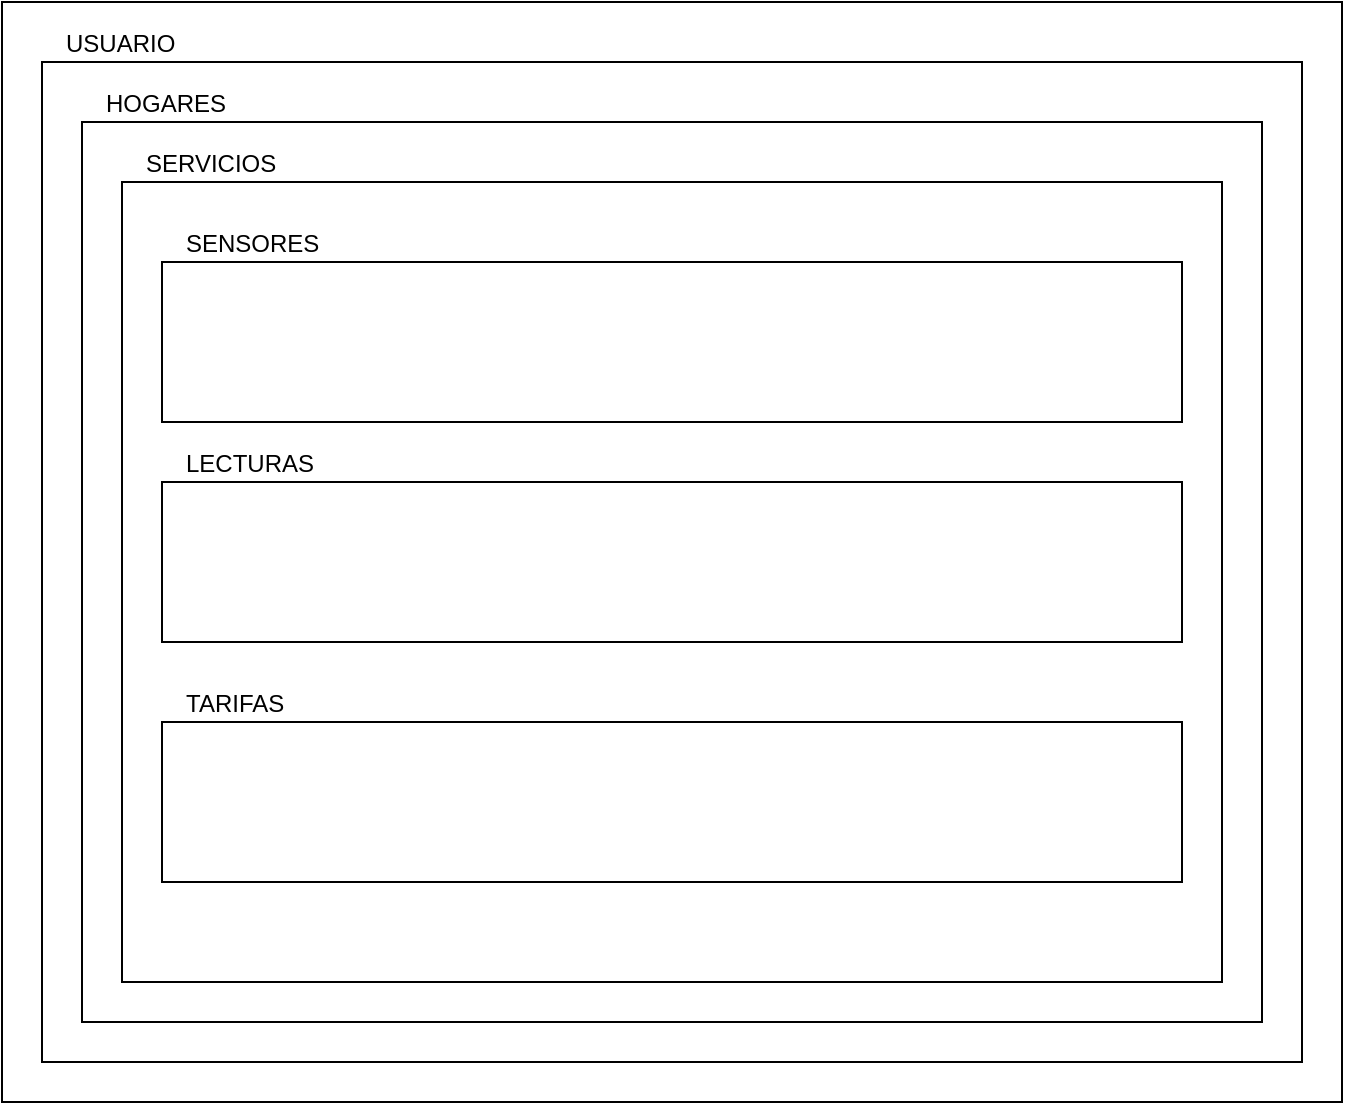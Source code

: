 <mxfile>
    <diagram id="IuOd_ArnKMcrMBb05uNj" name="Page-1">
        <mxGraphModel dx="713" dy="535" grid="1" gridSize="10" guides="1" tooltips="1" connect="1" arrows="1" fold="1" page="1" pageScale="1" pageWidth="850" pageHeight="1100" math="0" shadow="0">
            <root>
                <mxCell id="0"/>
                <mxCell id="1" parent="0"/>
                <mxCell id="20" value="" style="whiteSpace=wrap;html=1;align=left;verticalAlign=bottom;spacingLeft=10;spacingTop=0;labelPosition=center;verticalLabelPosition=top;" vertex="1" parent="1">
                    <mxGeometry x="50" y="10" width="670" height="550" as="geometry"/>
                </mxCell>
                <mxCell id="2" value="USUARIO" style="whiteSpace=wrap;html=1;align=left;verticalAlign=bottom;spacingLeft=10;spacingTop=0;labelPosition=center;verticalLabelPosition=top;" parent="1" vertex="1">
                    <mxGeometry x="70" y="40" width="630" height="500" as="geometry"/>
                </mxCell>
                <mxCell id="15" value="HOGARES" style="whiteSpace=wrap;html=1;align=left;verticalAlign=bottom;spacingLeft=10;spacingTop=0;labelPosition=center;verticalLabelPosition=top;" parent="1" vertex="1">
                    <mxGeometry x="90" y="70" width="590" height="450" as="geometry"/>
                </mxCell>
                <mxCell id="16" value="SERVICIOS" style="whiteSpace=wrap;html=1;align=left;verticalAlign=bottom;spacingLeft=10;spacingTop=0;labelPosition=center;verticalLabelPosition=top;" parent="1" vertex="1">
                    <mxGeometry x="110" y="100" width="550" height="400" as="geometry"/>
                </mxCell>
                <mxCell id="17" value="SENSORES" style="whiteSpace=wrap;html=1;align=left;verticalAlign=bottom;spacingLeft=10;spacingTop=0;labelPosition=center;verticalLabelPosition=top;" parent="1" vertex="1">
                    <mxGeometry x="130" y="140" width="510" height="80" as="geometry"/>
                </mxCell>
                <mxCell id="18" value="LECTURAS" style="whiteSpace=wrap;html=1;align=left;verticalAlign=bottom;spacingLeft=10;spacingTop=0;labelPosition=center;verticalLabelPosition=top;" parent="1" vertex="1">
                    <mxGeometry x="130" y="250" width="510" height="80" as="geometry"/>
                </mxCell>
                <mxCell id="19" value="TARIFAS" style="whiteSpace=wrap;html=1;align=left;verticalAlign=bottom;spacingLeft=10;spacingTop=0;labelPosition=center;verticalLabelPosition=top;" parent="1" vertex="1">
                    <mxGeometry x="130" y="370" width="510" height="80" as="geometry"/>
                </mxCell>
            </root>
        </mxGraphModel>
    </diagram>
</mxfile>
